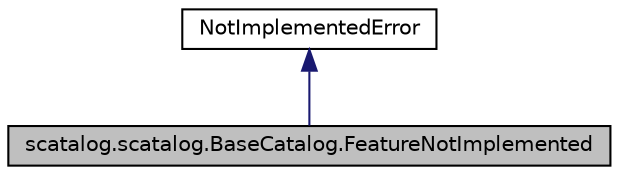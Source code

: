 digraph G
{
  edge [fontname="Helvetica",fontsize="10",labelfontname="Helvetica",labelfontsize="10"];
  node [fontname="Helvetica",fontsize="10",shape=record];
  Node1 [label="scatalog.scatalog.BaseCatalog.FeatureNotImplemented",height=0.2,width=0.4,color="black", fillcolor="grey75", style="filled" fontcolor="black"];
  Node2 -> Node1 [dir=back,color="midnightblue",fontsize="10",style="solid",fontname="Helvetica"];
  Node2 [label="NotImplementedError",height=0.2,width=0.4,color="black", fillcolor="white", style="filled",URL="$classNotImplementedError.html"];
}
